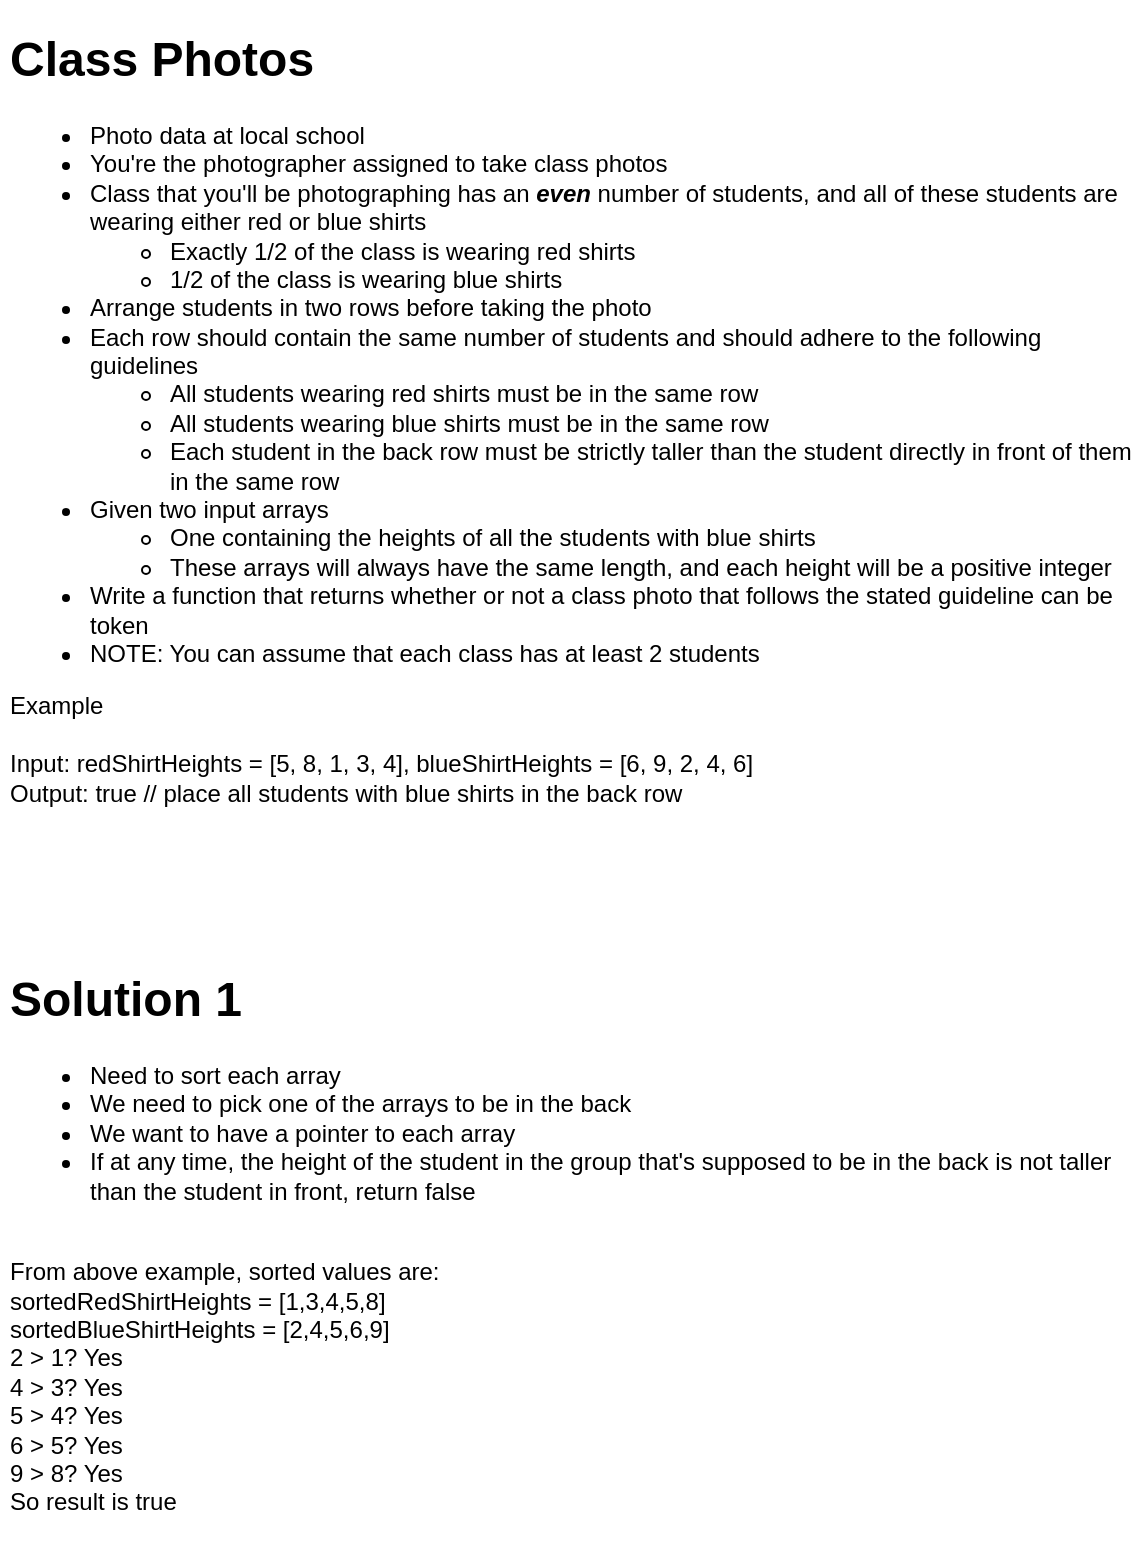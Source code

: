 <mxfile version="20.2.7" type="github">
  <diagram id="vN7KTQpEj-ZxnZyZhrOD" name="Page-1">
    <mxGraphModel dx="500" dy="686" grid="1" gridSize="10" guides="1" tooltips="1" connect="1" arrows="1" fold="1" page="1" pageScale="1" pageWidth="1100" pageHeight="850" math="0" shadow="0">
      <root>
        <mxCell id="0" />
        <mxCell id="1" parent="0" />
        <mxCell id="Bbwd_QznS_sV6y0Ex78K-1" value="&lt;h1&gt;Class Photos&lt;/h1&gt;&lt;p&gt;&lt;/p&gt;&lt;ul&gt;&lt;li&gt;Photo data at local school&lt;/li&gt;&lt;li&gt;You&#39;re the photographer assigned to take class photos&lt;/li&gt;&lt;li&gt;Class that you&#39;ll be photographing has an &lt;i style=&quot;font-weight: bold;&quot;&gt;even &lt;/i&gt;number of students, and all of these students are wearing either red or blue shirts&lt;/li&gt;&lt;ul&gt;&lt;li&gt;Exactly 1/2 of the class is wearing red shirts&lt;/li&gt;&lt;li&gt;1/2 of the class is wearing blue shirts&lt;/li&gt;&lt;/ul&gt;&lt;li&gt;Arrange students in two rows before taking the photo&lt;/li&gt;&lt;li&gt;Each row should contain the same number of students and should adhere to the following guidelines&lt;/li&gt;&lt;ul&gt;&lt;li&gt;All students wearing red shirts must be in the same row&lt;/li&gt;&lt;li&gt;All students wearing blue shirts must be in the same row&lt;/li&gt;&lt;li&gt;Each student in the back row must be strictly taller than the student directly in front of them in the same row&lt;/li&gt;&lt;/ul&gt;&lt;li&gt;Given two input arrays&lt;/li&gt;&lt;ul&gt;&lt;li&gt;One containing the heights of all the students with blue shirts&lt;/li&gt;&lt;li&gt;These arrays will always have the same length, and each height will be a positive integer&lt;/li&gt;&lt;/ul&gt;&lt;li&gt;Write a function that returns whether or not a class photo that follows the stated guideline can be token&lt;/li&gt;&lt;li&gt;NOTE: You can assume that each class has at least 2 students&lt;/li&gt;&lt;/ul&gt;&lt;div&gt;Example&lt;/div&gt;&lt;div&gt;&lt;br&gt;&lt;/div&gt;&lt;div&gt;Input: redShirtHeights = [5, 8, 1, 3, 4],&amp;nbsp;&lt;span style=&quot;background-color: initial;&quot;&gt;blueShirtHeights = [6, 9, 2, 4, 6]&lt;/span&gt;&lt;/div&gt;&lt;div&gt;Output: true // place all students with blue shirts in the back row&lt;/div&gt;&lt;p&gt;&lt;/p&gt;" style="text;html=1;strokeColor=none;fillColor=none;spacing=5;spacingTop=-20;whiteSpace=wrap;overflow=hidden;rounded=0;" vertex="1" parent="1">
          <mxGeometry x="30" y="40" width="570" height="430" as="geometry" />
        </mxCell>
        <mxCell id="Bbwd_QznS_sV6y0Ex78K-2" value="&lt;h1&gt;Solution 1&lt;/h1&gt;&lt;p&gt;&lt;/p&gt;&lt;ul&gt;&lt;li&gt;Need to sort each array&lt;/li&gt;&lt;li&gt;We need to pick one of the arrays to be in the back&lt;/li&gt;&lt;li&gt;We want to have a pointer to each array&lt;/li&gt;&lt;li&gt;If at any time, the height of the student in the group that&#39;s supposed to be in the back is not taller than the student in front, return false&lt;/li&gt;&lt;/ul&gt;&lt;div&gt;&lt;br&gt;&lt;/div&gt;&lt;div&gt;From above example, sorted values are:&lt;/div&gt;&lt;div&gt;sortedRedShirtHeights = [1,3,4,5,8]&lt;/div&gt;&lt;div&gt;sortedBlueShirtHeights = [2,4,5,6,9]&lt;/div&gt;&lt;div&gt;2 &amp;gt; 1? Yes&lt;/div&gt;&lt;div&gt;4 &amp;gt; 3? Yes&lt;/div&gt;&lt;div&gt;5 &amp;gt; 4? Yes&lt;/div&gt;&lt;div&gt;6 &amp;gt; 5? Yes&lt;/div&gt;&lt;div&gt;9 &amp;gt; 8? Yes&lt;/div&gt;&lt;div&gt;So result is true&lt;/div&gt;&lt;div&gt;&lt;br&gt;&lt;/div&gt;&lt;div&gt;&lt;br&gt;&lt;/div&gt;&lt;p&gt;&lt;/p&gt;" style="text;html=1;strokeColor=none;fillColor=none;spacing=5;spacingTop=-20;whiteSpace=wrap;overflow=hidden;rounded=0;" vertex="1" parent="1">
          <mxGeometry x="30" y="510" width="560" height="300" as="geometry" />
        </mxCell>
      </root>
    </mxGraphModel>
  </diagram>
</mxfile>
